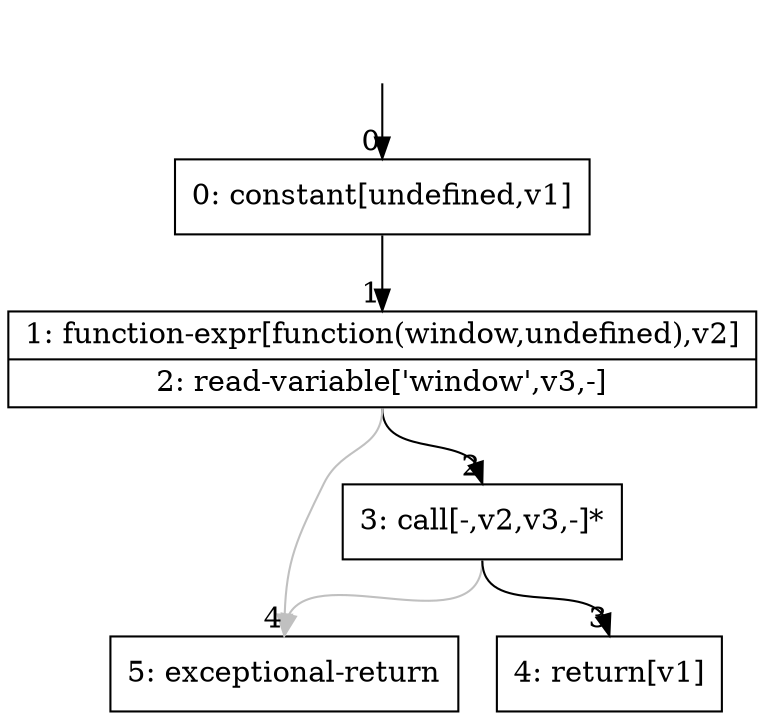 digraph {
rankdir="TD"
BB_entry0[shape=none,label=""];
BB_entry0 -> BB0 [tailport=s, headport=n, headlabel="    0"]
BB0 [shape=record label="{0: constant[undefined,v1]}" ] 
BB0 -> BB1 [tailport=s, headport=n, headlabel="      1"]
BB1 [shape=record label="{1: function-expr[function(window,undefined),v2]|2: read-variable['window',v3,-]}" ] 
BB1 -> BB2 [tailport=s, headport=n, headlabel="      2"]
BB1 -> BB4 [tailport=s, headport=n, color=gray, headlabel="      4"]
BB2 [shape=record label="{3: call[-,v2,v3,-]*}" ] 
BB2 -> BB3 [tailport=s, headport=n, headlabel="      3"]
BB2 -> BB4 [tailport=s, headport=n, color=gray]
BB3 [shape=record label="{4: return[v1]}" ] 
BB4 [shape=record label="{5: exceptional-return}" ] 
}
